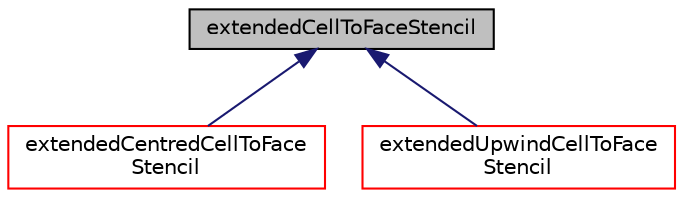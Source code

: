 digraph "extendedCellToFaceStencil"
{
  bgcolor="transparent";
  edge [fontname="Helvetica",fontsize="10",labelfontname="Helvetica",labelfontsize="10"];
  node [fontname="Helvetica",fontsize="10",shape=record];
  Node0 [label="extendedCellToFaceStencil",height=0.2,width=0.4,color="black", fillcolor="grey75", style="filled", fontcolor="black"];
  Node0 -> Node1 [dir="back",color="midnightblue",fontsize="10",style="solid",fontname="Helvetica"];
  Node1 [label="extendedCentredCellToFace\lStencil",height=0.2,width=0.4,color="red",URL="$a23501.html"];
  Node0 -> Node6 [dir="back",color="midnightblue",fontsize="10",style="solid",fontname="Helvetica"];
  Node6 [label="extendedUpwindCellToFace\lStencil",height=0.2,width=0.4,color="red",URL="$a23505.html",tooltip="Creates upwind stencil by shifting a centred stencil to upwind and downwind faces and optionally remo..."];
}
